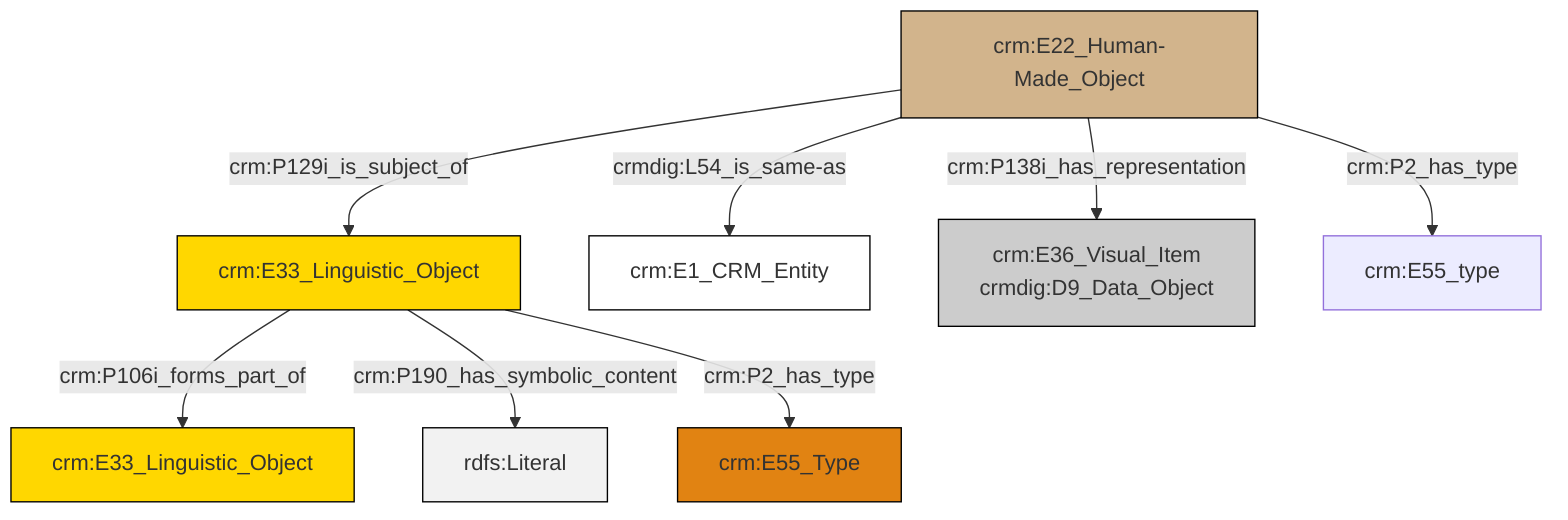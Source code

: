 graph TD
classDef Literal fill:#f2f2f2,stroke:#000000;
classDef CRM_Entity fill:#FFFFFF,stroke:#000000;
classDef Temporal_Entity fill:#00C9E6, stroke:#000000;
classDef Type fill:#E18312, stroke:#000000;
classDef Time-Span fill:#2C9C91, stroke:#000000;
classDef Appellation fill:#FFEB7F, stroke:#000000;
classDef Place fill:#008836, stroke:#000000;
classDef Persistent_Item fill:#B266B2, stroke:#000000;
classDef Conceptual_Object fill:#FFD700, stroke:#000000;
classDef Physical_Thing fill:#D2B48C, stroke:#000000;
classDef Actor fill:#f58aad, stroke:#000000;
classDef PC_Classes fill:#4ce600, stroke:#000000;
classDef Multi fill:#cccccc,stroke:#000000;

0["crm:E33_Linguistic_Object"]:::Conceptual_Object -->|crm:P106i_forms_part_of| 2["crm:E33_Linguistic_Object"]:::Conceptual_Object
0["crm:E33_Linguistic_Object"]:::Conceptual_Object -->|crm:P190_has_symbolic_content| 3[rdfs:Literal]:::Literal
8["crm:E22_Human-Made_Object"]:::Physical_Thing -->|crm:P138i_has_representation| 9["crm:E36_Visual_Item<br>crmdig:D9_Data_Object"]:::Multi
8["crm:E22_Human-Made_Object"]:::Physical_Thing -->|crm:P2_has_type| 10["crm:E55_type"]:::Default
8["crm:E22_Human-Made_Object"]:::Physical_Thing -->|crmdig:L54_is_same-as| 4["crm:E1_CRM_Entity"]:::CRM_Entity
0["crm:E33_Linguistic_Object"]:::Conceptual_Object -->|crm:P2_has_type| 6["crm:E55_Type"]:::Type
8["crm:E22_Human-Made_Object"]:::Physical_Thing -->|crm:P129i_is_subject_of| 0["crm:E33_Linguistic_Object"]:::Conceptual_Object